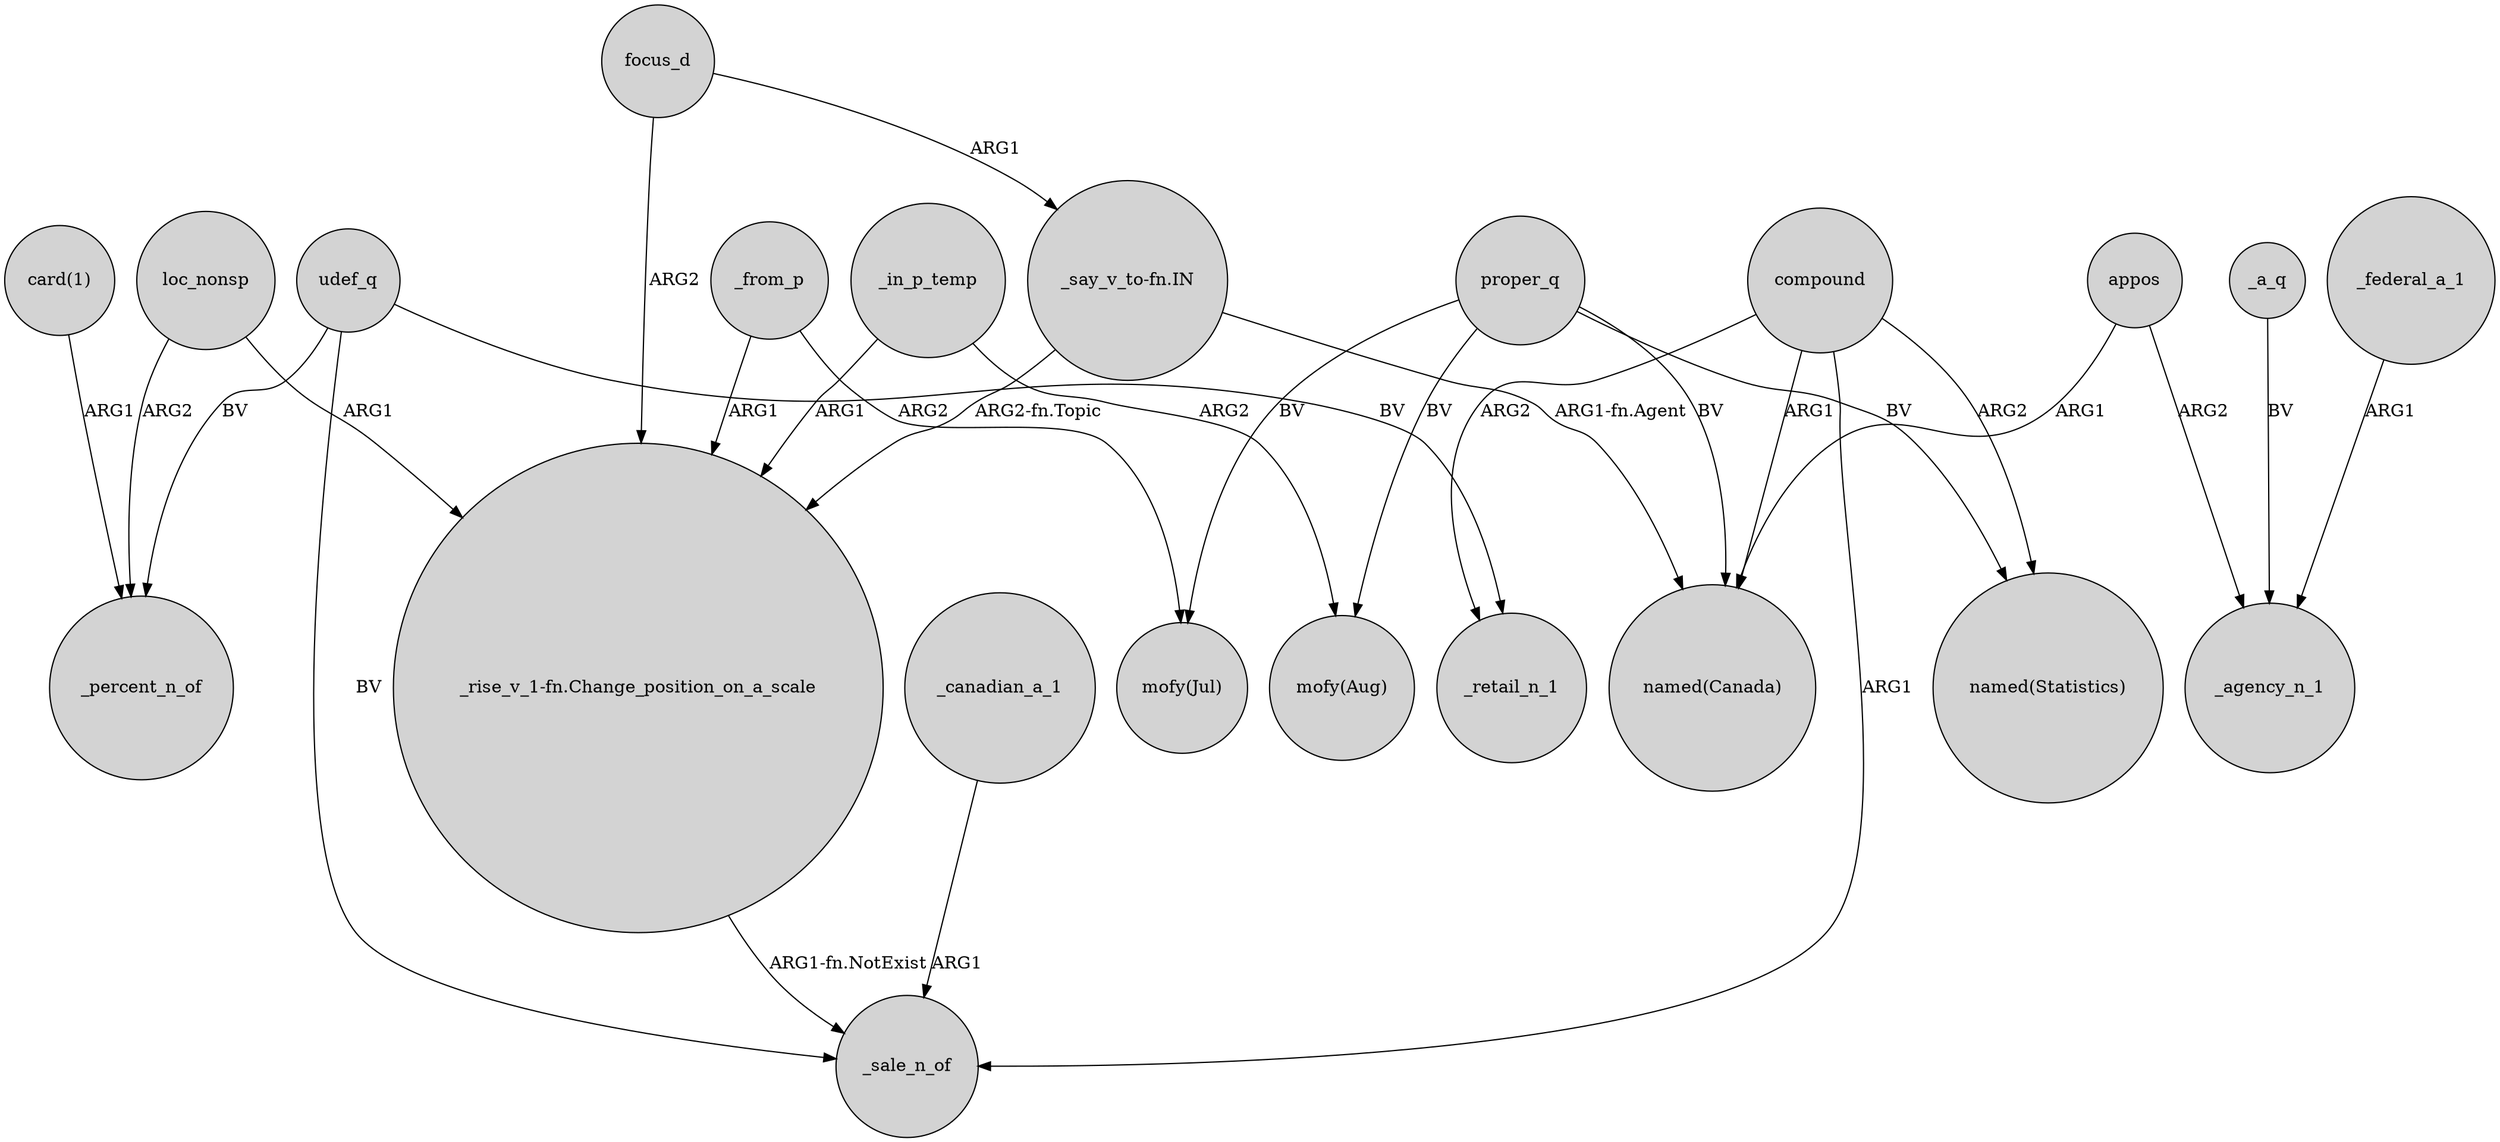 digraph {
	node [shape=circle style=filled]
	"card(1)" -> _percent_n_of [label=ARG1]
	proper_q -> "mofy(Jul)" [label=BV]
	proper_q -> "named(Canada)" [label=BV]
	"_rise_v_1-fn.Change_position_on_a_scale" -> _sale_n_of [label="ARG1-fn.NotExist"]
	compound -> _retail_n_1 [label=ARG2]
	_canadian_a_1 -> _sale_n_of [label=ARG1]
	proper_q -> "named(Statistics)" [label=BV]
	compound -> "named(Statistics)" [label=ARG2]
	focus_d -> "_say_v_to-fn.IN" [label=ARG1]
	appos -> _agency_n_1 [label=ARG2]
	_in_p_temp -> "mofy(Aug)" [label=ARG2]
	loc_nonsp -> _percent_n_of [label=ARG2]
	loc_nonsp -> "_rise_v_1-fn.Change_position_on_a_scale" [label=ARG1]
	proper_q -> "mofy(Aug)" [label=BV]
	appos -> "named(Canada)" [label=ARG1]
	compound -> "named(Canada)" [label=ARG1]
	udef_q -> _sale_n_of [label=BV]
	_a_q -> _agency_n_1 [label=BV]
	_federal_a_1 -> _agency_n_1 [label=ARG1]
	_from_p -> "mofy(Jul)" [label=ARG2]
	"_say_v_to-fn.IN" -> "_rise_v_1-fn.Change_position_on_a_scale" [label="ARG2-fn.Topic"]
	udef_q -> _retail_n_1 [label=BV]
	udef_q -> _percent_n_of [label=BV]
	_in_p_temp -> "_rise_v_1-fn.Change_position_on_a_scale" [label=ARG1]
	focus_d -> "_rise_v_1-fn.Change_position_on_a_scale" [label=ARG2]
	"_say_v_to-fn.IN" -> "named(Canada)" [label="ARG1-fn.Agent"]
	compound -> _sale_n_of [label=ARG1]
	_from_p -> "_rise_v_1-fn.Change_position_on_a_scale" [label=ARG1]
}
